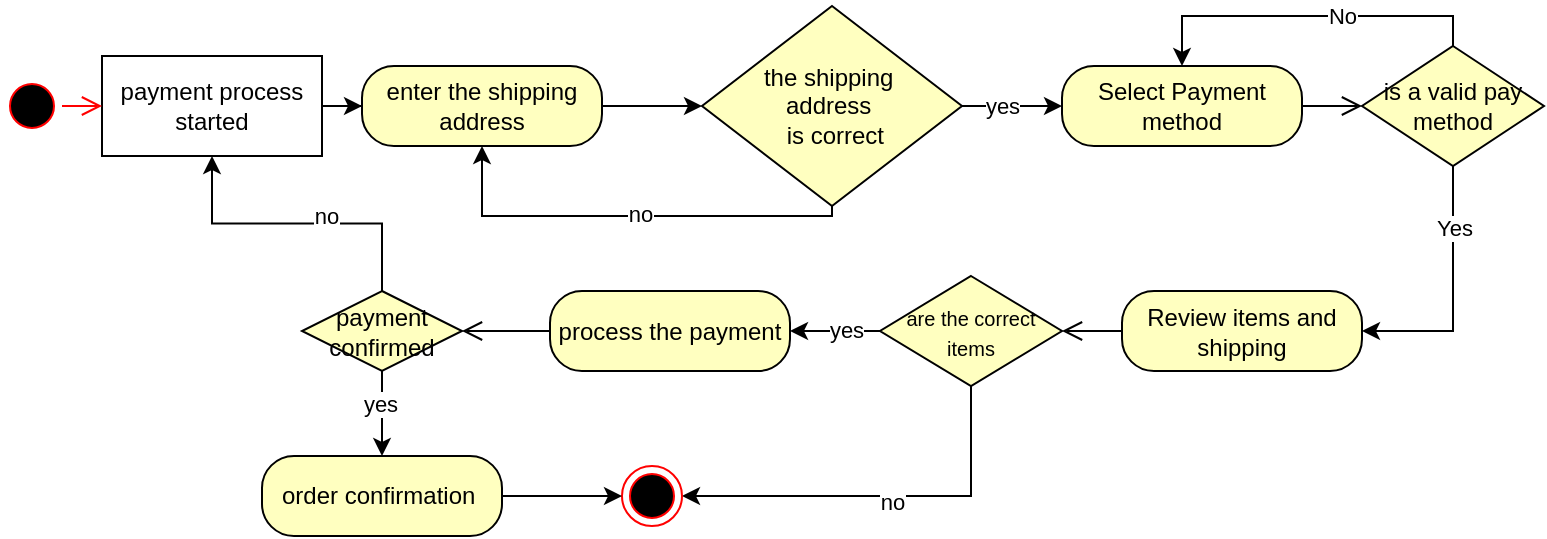 <mxfile version="24.5.2" type="device">
  <diagram name="Página-1" id="xRMZfEevZ_zfoJnca7Nm">
    <mxGraphModel dx="1114" dy="1727" grid="1" gridSize="10" guides="1" tooltips="1" connect="1" arrows="1" fold="1" page="1" pageScale="1" pageWidth="827" pageHeight="1169" math="0" shadow="0">
      <root>
        <mxCell id="0" />
        <mxCell id="1" parent="0" />
        <mxCell id="SjrYipQzIHmb5e42CeVk-10" style="edgeStyle=orthogonalEdgeStyle;rounded=0;orthogonalLoop=1;jettySize=auto;html=1;strokeColor=#000000;" parent="1" source="SjrYipQzIHmb5e42CeVk-6" target="SjrYipQzIHmb5e42CeVk-14" edge="1">
          <mxGeometry relative="1" as="geometry">
            <mxPoint x="330" y="45" as="targetPoint" />
          </mxGeometry>
        </mxCell>
        <mxCell id="SjrYipQzIHmb5e42CeVk-6" value="payment process started" style="html=1;whiteSpace=wrap;strokeColor=#000000;" parent="1" vertex="1">
          <mxGeometry x="70" y="20" width="110" height="50" as="geometry" />
        </mxCell>
        <mxCell id="5kPCcwuUvb3Ugseijiwn-12" style="edgeStyle=orthogonalEdgeStyle;rounded=0;orthogonalLoop=1;jettySize=auto;html=1;" edge="1" parent="1" source="SjrYipQzIHmb5e42CeVk-14" target="SjrYipQzIHmb5e42CeVk-30">
          <mxGeometry relative="1" as="geometry" />
        </mxCell>
        <mxCell id="SjrYipQzIHmb5e42CeVk-14" value="enter the shipping address" style="rounded=1;whiteSpace=wrap;html=1;arcSize=40;fontColor=#000000;fillColor=#ffffc0;strokeColor=#000000;" parent="1" vertex="1">
          <mxGeometry x="200" y="25" width="120" height="40" as="geometry" />
        </mxCell>
        <mxCell id="SjrYipQzIHmb5e42CeVk-16" value="Select Payment method" style="rounded=1;whiteSpace=wrap;html=1;arcSize=40;fontColor=#000000;fillColor=#ffffc0;strokeColor=#000000;" parent="1" vertex="1">
          <mxGeometry x="550" y="25" width="120" height="40" as="geometry" />
        </mxCell>
        <mxCell id="SjrYipQzIHmb5e42CeVk-17" value="" style="edgeStyle=orthogonalEdgeStyle;html=1;verticalAlign=bottom;endArrow=open;endSize=8;strokeColor=#000000;rounded=0;" parent="1" source="SjrYipQzIHmb5e42CeVk-16" target="SjrYipQzIHmb5e42CeVk-23" edge="1">
          <mxGeometry relative="1" as="geometry">
            <mxPoint x="399" y="420" as="targetPoint" />
            <Array as="points">
              <mxPoint x="620" y="40" />
              <mxPoint x="620" y="40" />
            </Array>
          </mxGeometry>
        </mxCell>
        <mxCell id="SjrYipQzIHmb5e42CeVk-18" value="Review items and shipping" style="rounded=1;whiteSpace=wrap;html=1;arcSize=40;fontColor=#000000;fillColor=#ffffc0;strokeColor=#000000;" parent="1" vertex="1">
          <mxGeometry x="580" y="137.5" width="120" height="40" as="geometry" />
        </mxCell>
        <mxCell id="SjrYipQzIHmb5e42CeVk-19" value="" style="edgeStyle=orthogonalEdgeStyle;html=1;verticalAlign=bottom;endArrow=open;endSize=8;strokeColor=#000000;rounded=0;" parent="1" source="SjrYipQzIHmb5e42CeVk-18" target="SjrYipQzIHmb5e42CeVk-26" edge="1">
          <mxGeometry relative="1" as="geometry">
            <mxPoint x="399" y="600" as="targetPoint" />
          </mxGeometry>
        </mxCell>
        <mxCell id="5kPCcwuUvb3Ugseijiwn-2" style="edgeStyle=orthogonalEdgeStyle;rounded=0;orthogonalLoop=1;jettySize=auto;html=1;entryX=1;entryY=0.5;entryDx=0;entryDy=0;" edge="1" parent="1" source="SjrYipQzIHmb5e42CeVk-23" target="SjrYipQzIHmb5e42CeVk-18">
          <mxGeometry relative="1" as="geometry">
            <mxPoint x="685.5" y="120" as="targetPoint" />
          </mxGeometry>
        </mxCell>
        <mxCell id="5kPCcwuUvb3Ugseijiwn-5" value="Yes" style="edgeLabel;html=1;align=center;verticalAlign=middle;resizable=0;points=[];" vertex="1" connectable="0" parent="5kPCcwuUvb3Ugseijiwn-2">
          <mxGeometry x="-0.514" relative="1" as="geometry">
            <mxPoint as="offset" />
          </mxGeometry>
        </mxCell>
        <mxCell id="5kPCcwuUvb3Ugseijiwn-3" style="edgeStyle=orthogonalEdgeStyle;rounded=0;orthogonalLoop=1;jettySize=auto;html=1;exitX=0.5;exitY=0;exitDx=0;exitDy=0;entryX=0.5;entryY=0;entryDx=0;entryDy=0;" edge="1" parent="1" source="SjrYipQzIHmb5e42CeVk-23" target="SjrYipQzIHmb5e42CeVk-16">
          <mxGeometry relative="1" as="geometry">
            <Array as="points">
              <mxPoint x="686" />
              <mxPoint x="519" />
            </Array>
          </mxGeometry>
        </mxCell>
        <mxCell id="5kPCcwuUvb3Ugseijiwn-4" value="No" style="edgeLabel;html=1;align=center;verticalAlign=middle;resizable=0;points=[];" vertex="1" connectable="0" parent="5kPCcwuUvb3Ugseijiwn-3">
          <mxGeometry x="-0.191" relative="1" as="geometry">
            <mxPoint as="offset" />
          </mxGeometry>
        </mxCell>
        <mxCell id="SjrYipQzIHmb5e42CeVk-23" value="is a valid pay method" style="rhombus;whiteSpace=wrap;html=1;fontColor=#000000;fillColor=#ffffc0;strokeColor=#000000;" parent="1" vertex="1">
          <mxGeometry x="700" y="15" width="91" height="60" as="geometry" />
        </mxCell>
        <mxCell id="5kPCcwuUvb3Ugseijiwn-15" style="edgeStyle=orthogonalEdgeStyle;rounded=0;orthogonalLoop=1;jettySize=auto;html=1;" edge="1" parent="1" source="SjrYipQzIHmb5e42CeVk-26" target="SjrYipQzIHmb5e42CeVk-33">
          <mxGeometry relative="1" as="geometry" />
        </mxCell>
        <mxCell id="5kPCcwuUvb3Ugseijiwn-23" value="yes" style="edgeLabel;html=1;align=center;verticalAlign=middle;resizable=0;points=[];" vertex="1" connectable="0" parent="5kPCcwuUvb3Ugseijiwn-15">
          <mxGeometry x="-0.244" y="-1" relative="1" as="geometry">
            <mxPoint as="offset" />
          </mxGeometry>
        </mxCell>
        <mxCell id="5kPCcwuUvb3Ugseijiwn-24" style="edgeStyle=orthogonalEdgeStyle;rounded=0;orthogonalLoop=1;jettySize=auto;html=1;" edge="1" parent="1" source="SjrYipQzIHmb5e42CeVk-26" target="SjrYipQzIHmb5e42CeVk-29">
          <mxGeometry relative="1" as="geometry">
            <Array as="points">
              <mxPoint x="505" y="240" />
            </Array>
          </mxGeometry>
        </mxCell>
        <mxCell id="5kPCcwuUvb3Ugseijiwn-25" value="no" style="edgeLabel;html=1;align=center;verticalAlign=middle;resizable=0;points=[];" vertex="1" connectable="0" parent="5kPCcwuUvb3Ugseijiwn-24">
          <mxGeometry x="-0.043" y="3" relative="1" as="geometry">
            <mxPoint x="1" as="offset" />
          </mxGeometry>
        </mxCell>
        <mxCell id="SjrYipQzIHmb5e42CeVk-26" value="&lt;font style=&quot;font-size: 10px;&quot;&gt;are the&amp;nbsp;&lt;span style=&quot;background-color: initial;&quot;&gt;correct items&lt;/span&gt;&lt;/font&gt;" style="rhombus;whiteSpace=wrap;html=1;fontColor=#000000;fillColor=#ffffc0;strokeColor=#000000;" parent="1" vertex="1">
          <mxGeometry x="459" y="130" width="91" height="55" as="geometry" />
        </mxCell>
        <mxCell id="SjrYipQzIHmb5e42CeVk-29" value="" style="ellipse;html=1;shape=endState;fillColor=#000000;strokeColor=#ff0000;" parent="1" vertex="1">
          <mxGeometry x="330" y="225" width="30" height="30" as="geometry" />
        </mxCell>
        <mxCell id="5kPCcwuUvb3Ugseijiwn-9" style="edgeStyle=orthogonalEdgeStyle;rounded=0;orthogonalLoop=1;jettySize=auto;html=1;entryX=0.5;entryY=1;entryDx=0;entryDy=0;exitX=0.5;exitY=1;exitDx=0;exitDy=0;" edge="1" parent="1" source="SjrYipQzIHmb5e42CeVk-30" target="SjrYipQzIHmb5e42CeVk-14">
          <mxGeometry relative="1" as="geometry">
            <Array as="points">
              <mxPoint x="435" y="100" />
              <mxPoint x="260" y="100" />
            </Array>
          </mxGeometry>
        </mxCell>
        <mxCell id="5kPCcwuUvb3Ugseijiwn-10" value="no" style="edgeLabel;html=1;align=center;verticalAlign=middle;resizable=0;points=[];" vertex="1" connectable="0" parent="5kPCcwuUvb3Ugseijiwn-9">
          <mxGeometry x="-0.417" y="-1" relative="1" as="geometry">
            <mxPoint x="-39" as="offset" />
          </mxGeometry>
        </mxCell>
        <mxCell id="5kPCcwuUvb3Ugseijiwn-13" style="edgeStyle=orthogonalEdgeStyle;rounded=0;orthogonalLoop=1;jettySize=auto;html=1;entryX=0;entryY=0.5;entryDx=0;entryDy=0;" edge="1" parent="1" source="SjrYipQzIHmb5e42CeVk-30" target="SjrYipQzIHmb5e42CeVk-16">
          <mxGeometry relative="1" as="geometry" />
        </mxCell>
        <mxCell id="5kPCcwuUvb3Ugseijiwn-14" value="yes" style="edgeLabel;html=1;align=center;verticalAlign=middle;resizable=0;points=[];" vertex="1" connectable="0" parent="5kPCcwuUvb3Ugseijiwn-13">
          <mxGeometry x="0.24" y="-2" relative="1" as="geometry">
            <mxPoint x="-11" y="-2" as="offset" />
          </mxGeometry>
        </mxCell>
        <mxCell id="SjrYipQzIHmb5e42CeVk-30" value="the shipping&amp;nbsp;&lt;div&gt;address&amp;nbsp;&lt;div&gt;&amp;nbsp;is correct&lt;/div&gt;&lt;/div&gt;" style="rhombus;whiteSpace=wrap;html=1;fontColor=#000000;fillColor=#ffffc0;strokeColor=#000000;" parent="1" vertex="1">
          <mxGeometry x="370" y="-5" width="130" height="100" as="geometry" />
        </mxCell>
        <mxCell id="SjrYipQzIHmb5e42CeVk-33" value="process the payment" style="rounded=1;whiteSpace=wrap;html=1;arcSize=40;fontColor=#000000;fillColor=#ffffc0;strokeColor=#000000;" parent="1" vertex="1">
          <mxGeometry x="294" y="137.5" width="120" height="40" as="geometry" />
        </mxCell>
        <mxCell id="SjrYipQzIHmb5e42CeVk-34" value="" style="edgeStyle=orthogonalEdgeStyle;html=1;verticalAlign=bottom;endArrow=open;endSize=8;strokeColor=#000000;rounded=0;" parent="1" source="SjrYipQzIHmb5e42CeVk-33" target="SjrYipQzIHmb5e42CeVk-35" edge="1">
          <mxGeometry relative="1" as="geometry">
            <mxPoint x="400" y="900" as="targetPoint" />
          </mxGeometry>
        </mxCell>
        <mxCell id="5kPCcwuUvb3Ugseijiwn-16" style="edgeStyle=orthogonalEdgeStyle;rounded=0;orthogonalLoop=1;jettySize=auto;html=1;" edge="1" parent="1" source="SjrYipQzIHmb5e42CeVk-35" target="SjrYipQzIHmb5e42CeVk-38">
          <mxGeometry relative="1" as="geometry" />
        </mxCell>
        <mxCell id="5kPCcwuUvb3Ugseijiwn-17" value="yes" style="edgeLabel;html=1;align=center;verticalAlign=middle;resizable=0;points=[];" vertex="1" connectable="0" parent="5kPCcwuUvb3Ugseijiwn-16">
          <mxGeometry x="-0.224" y="-1" relative="1" as="geometry">
            <mxPoint as="offset" />
          </mxGeometry>
        </mxCell>
        <mxCell id="5kPCcwuUvb3Ugseijiwn-21" style="edgeStyle=orthogonalEdgeStyle;rounded=0;orthogonalLoop=1;jettySize=auto;html=1;" edge="1" parent="1" source="SjrYipQzIHmb5e42CeVk-35" target="SjrYipQzIHmb5e42CeVk-6">
          <mxGeometry relative="1" as="geometry" />
        </mxCell>
        <mxCell id="5kPCcwuUvb3Ugseijiwn-22" value="no" style="edgeLabel;html=1;align=center;verticalAlign=middle;resizable=0;points=[];" vertex="1" connectable="0" parent="5kPCcwuUvb3Ugseijiwn-21">
          <mxGeometry x="-0.178" y="-4" relative="1" as="geometry">
            <mxPoint as="offset" />
          </mxGeometry>
        </mxCell>
        <mxCell id="SjrYipQzIHmb5e42CeVk-35" value="payment confirmed" style="rhombus;whiteSpace=wrap;html=1;fontColor=#000000;fillColor=#ffffc0;strokeColor=#000000;" parent="1" vertex="1">
          <mxGeometry x="170" y="137.5" width="80" height="40" as="geometry" />
        </mxCell>
        <mxCell id="5kPCcwuUvb3Ugseijiwn-18" style="edgeStyle=orthogonalEdgeStyle;rounded=0;orthogonalLoop=1;jettySize=auto;html=1;" edge="1" parent="1" source="SjrYipQzIHmb5e42CeVk-38" target="SjrYipQzIHmb5e42CeVk-29">
          <mxGeometry relative="1" as="geometry" />
        </mxCell>
        <mxCell id="SjrYipQzIHmb5e42CeVk-38" value="order confirmation&amp;nbsp;" style="rounded=1;whiteSpace=wrap;html=1;arcSize=40;fontColor=#000000;fillColor=#ffffc0;strokeColor=#000000;" parent="1" vertex="1">
          <mxGeometry x="150" y="220" width="120" height="40" as="geometry" />
        </mxCell>
        <mxCell id="SjrYipQzIHmb5e42CeVk-40" value="" style="ellipse;html=1;shape=startState;fillColor=#000000;strokeColor=#ff0000;" parent="1" vertex="1">
          <mxGeometry x="20" y="30" width="30" height="30" as="geometry" />
        </mxCell>
        <mxCell id="SjrYipQzIHmb5e42CeVk-41" value="" style="edgeStyle=orthogonalEdgeStyle;html=1;verticalAlign=bottom;endArrow=open;endSize=8;strokeColor=#ff0000;rounded=0;" parent="1" source="SjrYipQzIHmb5e42CeVk-40" target="SjrYipQzIHmb5e42CeVk-6" edge="1">
          <mxGeometry relative="1" as="geometry">
            <mxPoint x="400" y="120" as="targetPoint" />
          </mxGeometry>
        </mxCell>
      </root>
    </mxGraphModel>
  </diagram>
</mxfile>

